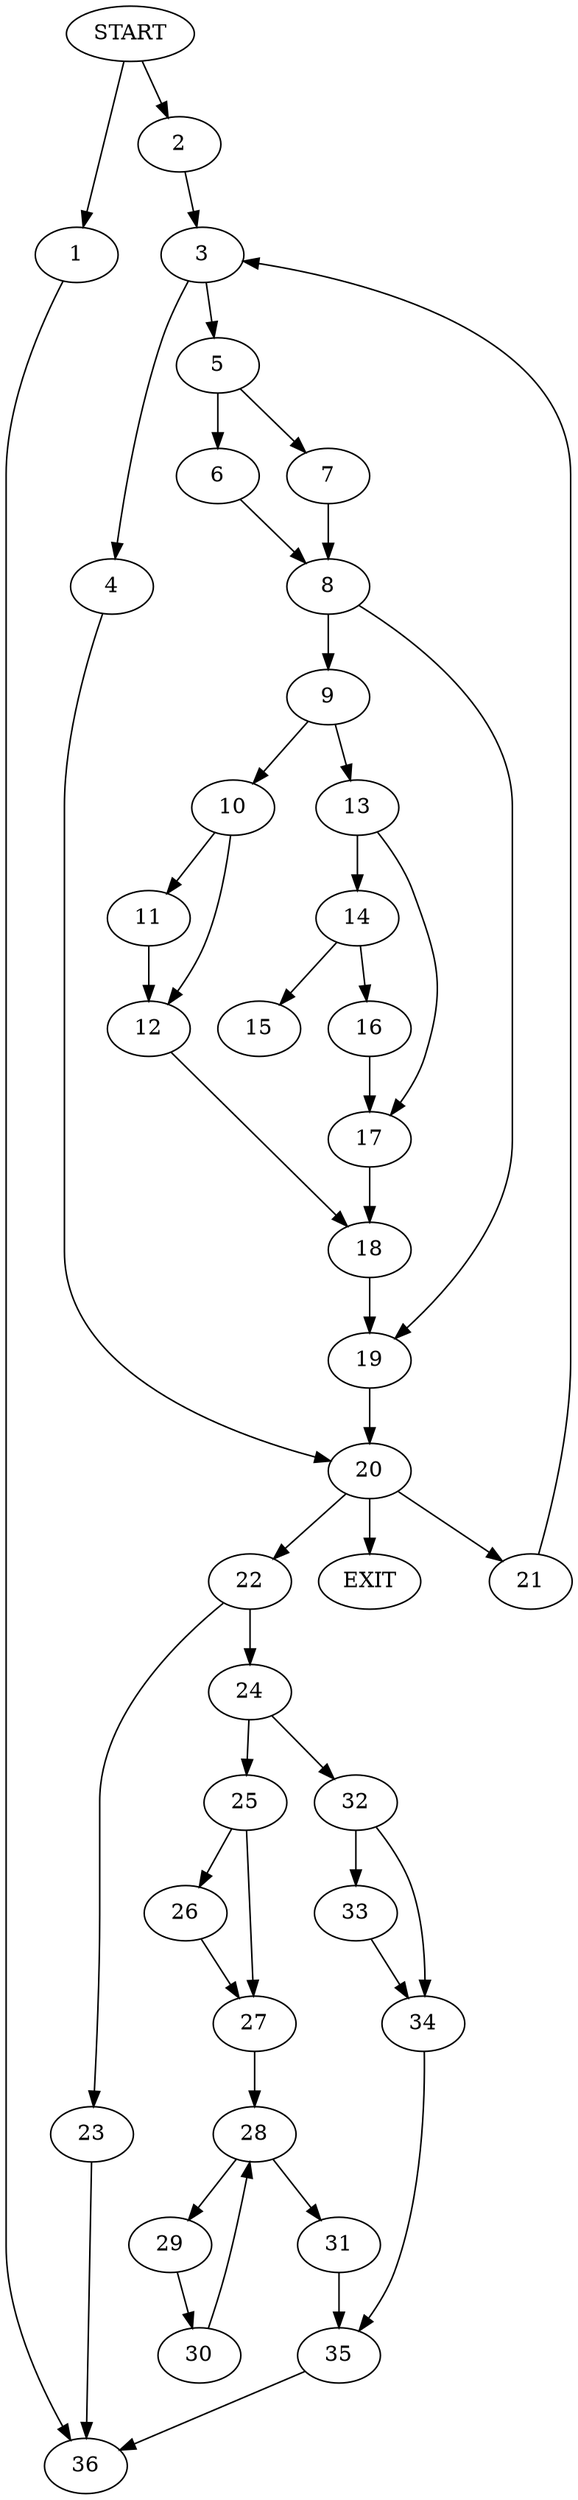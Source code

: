 digraph { 
0 [label="START"];
1;
2;
3;
4;
5;
6;
7;
8;
9;
10;
11;
12;
13;
14;
15;
16;
17;
18;
19;
20;
21;
22;
23;
24;
25;
26;
27;
28;
29;
30;
31;
32;
33;
34;
35;
36;
37[label="EXIT"];
0 -> 1;
0 -> 2;
1 -> 36;
2 -> 3;
3 -> 5;
3 -> 4;
4 -> 20;
5 -> 6;
5 -> 7;
6 -> 8;
7 -> 8;
8 -> 9;
8 -> 19;
9 -> 10;
9 -> 13;
10 -> 11;
10 -> 12;
11 -> 12;
12 -> 18;
13 -> 14;
13 -> 17;
14 -> 15;
14 -> 16;
16 -> 17;
17 -> 18;
18 -> 19;
19 -> 20;
20 -> 37;
20 -> 21;
20:s2 -> 22;
21 -> 3;
22 -> 23;
22 -> 24;
23 -> 36;
24 -> 25;
24 -> 32;
25 -> 26;
25 -> 27;
26 -> 27;
27 -> 28;
28 -> 29;
28 -> 31;
29 -> 30;
30 -> 28;
31 -> 35;
32 -> 33;
32 -> 34;
33 -> 34;
34 -> 35;
35 -> 36;
}